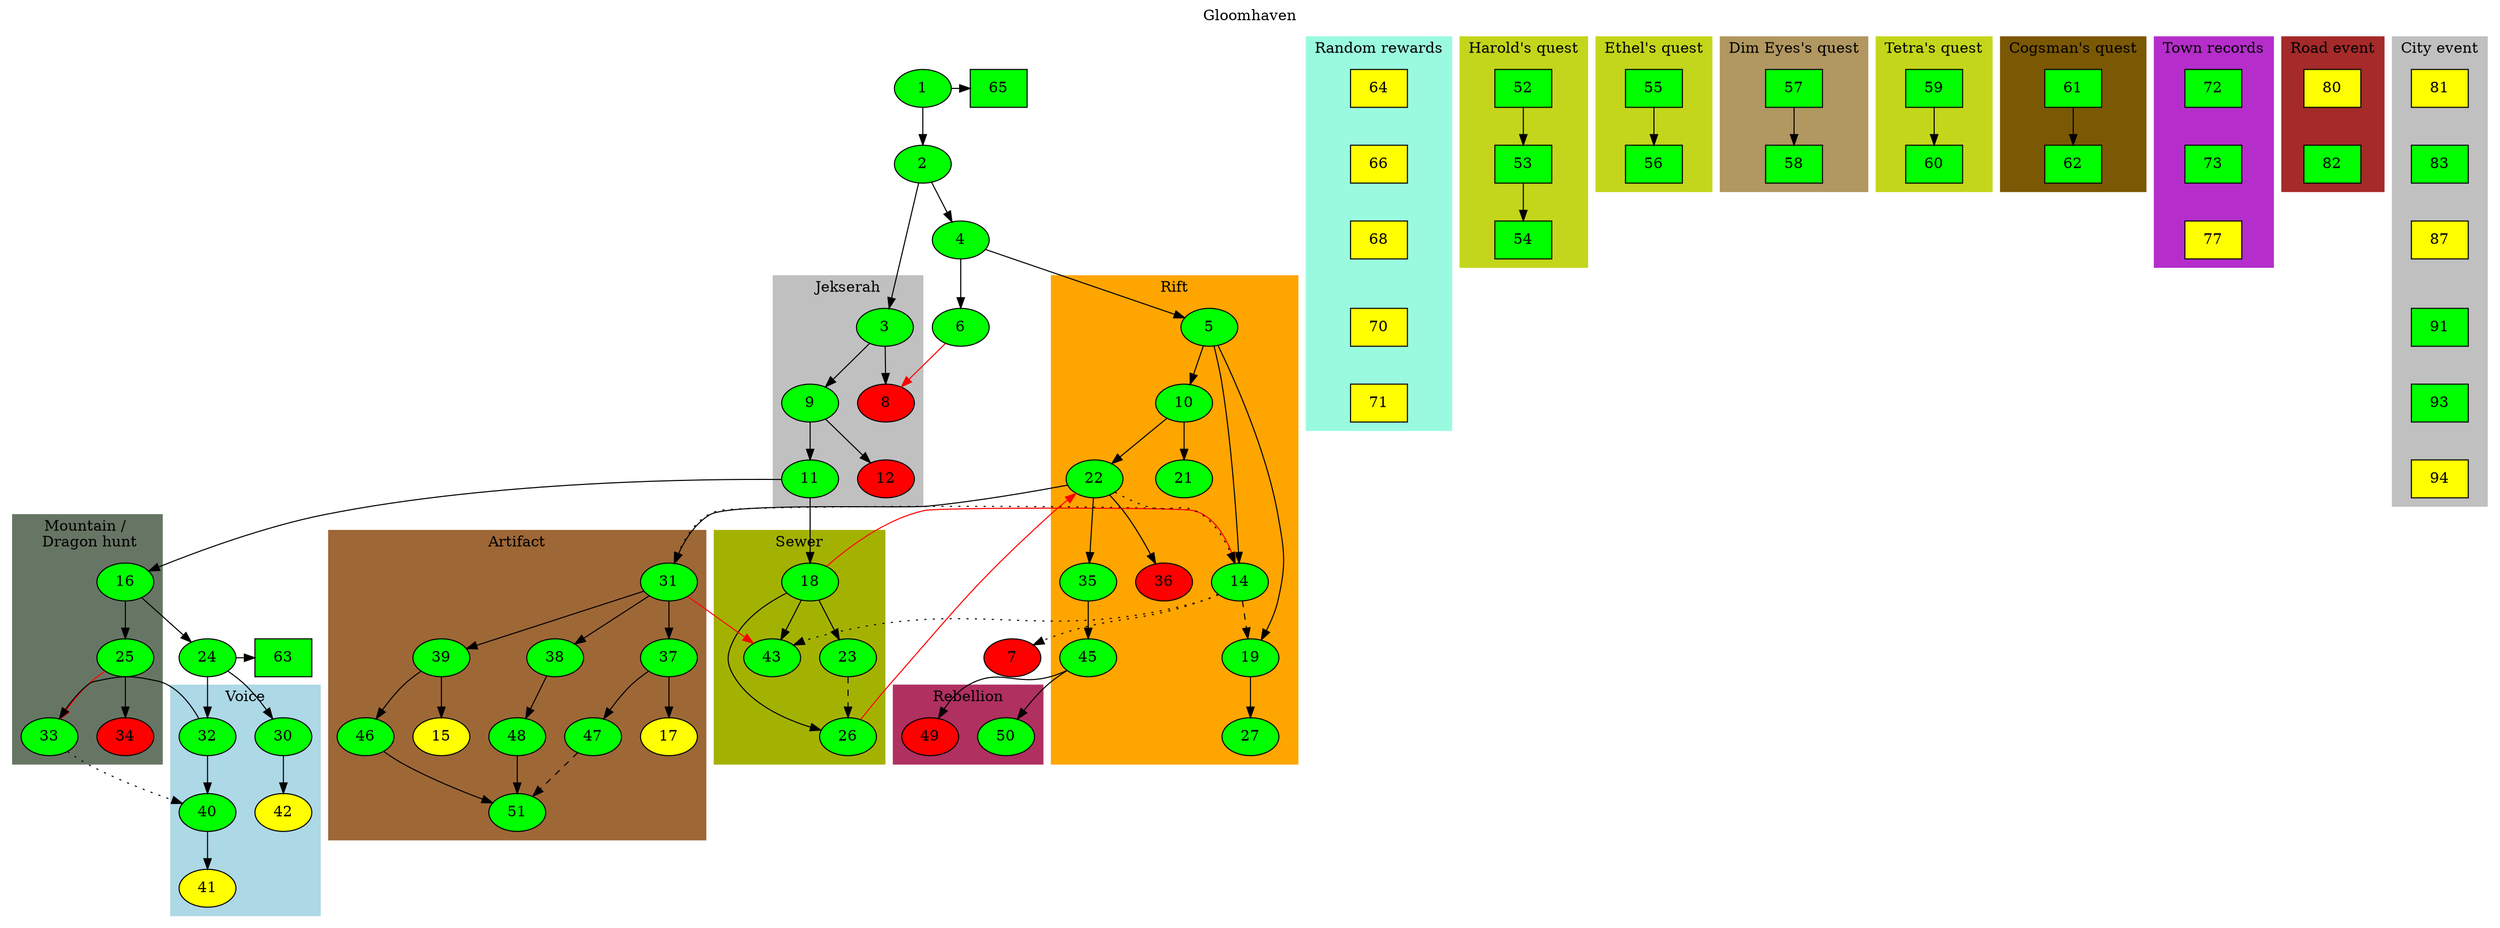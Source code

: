 digraph world {
	label="Gloomhaven"
	labelloc="top";

	# Normal, completed
	1,2,3,4,5,6,9,10,11,14,16,18,19,21,22,23,24,25,26,27,30,
	31,32,33,35,37,38,39,40,43,45,46,47,48,50,51 [style=filled fillcolor="green"];
	# Normal, incomplete
	15,17,41,42,70 [style=filled fillcolor="yellow"];
	# Normal, incomplete, requirements not met
	# [style=filled fillcolor="orange"];
	# Normal, uncompletable
	7,8,12,34,36,49[style=filled fillcolor="red"];
	# Completed, casual
	# 7
	# "Unlocked" in casual
	# 20

	# Side, completed
	## Personal quest
	52,53,54,55,56,57,58,59,60,61,62 [style=filled fillcolor="green" shape=box]; 
	//[style=filled fillcolor="yellow" shape=box]; 
	63,65 [style=filled fillcolor="green" shape=box]; 
	64,66,68,70,71 [style=filled fillcolor="yellow" shape=box]; 
	{rank=same; 1 65;}
	{rank=same; 24 63;}
	# Town records, road, city events
	# Complete
	72,73,82,83,91,93 [style=filled fillcolor="green" shape=box]; 
	# Incomplete
	77,80,81,87,94 [style=filled fillcolor="yellow" shape=box]; 

	1 -> 2;
	1 -> 65;

	2 -> 3;
	2 -> 4;
	4 -> 5;
	4 -> 6;
	6 -> 8 [color="red"];
	14 -> 7 [style="dotted"]; # Reference
	14 -> 31 [style="dotted"]; # Reference
	14 -> 43 [style="dotted"]; # Reference
	11 -> 16;
	11 -> 18;
	18 -> 14 [color="red"];
	26 -> 22 [color="red"];
	23 -> 26 [style="dashed"]; # Unlocked 
	24 -> 63;
	31 -> 43 [color="red"]; # Already unlocked 

	subgraph cluster_0 {
		label = "Jekserah";
		style = "filled";
		color = "grey";
		3 -> 8;
		3 -> 9;
		9 -> 11;
		9 -> 12;
	}

	subgraph cluster_1 {
		label = "Rift";
		style = "filled";
		color = "orange";
		5 -> 10;
		5 -> 14;
		5 -> 19;
		14 -> 19 [style="dashed"]; # Unlocks
		19 -> 27;
		10 -> 21;
		10 -> 22;
		22 -> 14 [style="dotted"]; # Reference
		22 -> 35;
		22 -> 36;
		35 -> 45;
	}

	subgraph cluster_2 {
		label = "Mountain / \n Dragon hunt";
		style = "filled";
		color = "#677664";
		16 -> 24;
		16 -> 25;
		25 -> 33 [color="red"];
		25 -> 34;
	}

	subgraph cluster_3 {
		label = "Voice";
		style = "filled";
		color = "lightblue";
		24 -> 32;
		24 -> 30;
		30 -> 42;
		32 -> 33;
		32 -> 40;
		33 -> 40[style="dotted"]; # Reference
		40 -> 41;
	}

	subgraph cluster_4 {
		label = "Sewer";
		style = "filled";
		color = "#a3b201";
		18 -> 23;
		18 -> 26;
		18 -> 43;
	}

	subgraph cluster_5 {
		label = "Rebellion";
		style = "filled";
		color = "maroon";
		45 -> 49;
		45 -> 50;
	}
	
	subgraph cluster_6 {
		label = "Artifact";
		style = "filled";
		color = "#9e6736";
		22 -> 31;
		31 -> 37;
		31 -> 38;
		31 -> 39;
		39 -> 46;
		39 -> 15;
		46 -> 51;
		37 -> 47;
		37 -> 17;
		47 -> 51[style="dashed"]; # Unlocked 
		38 -> 48;
		48 -> 51;

	}

	subgraph cluster_10 {
		label = "Cogsman's quest";
		style = "filled";
		color = "#7b5804";
		61 -> 62;
	}

	subgraph cluster_11 {
		label = "Dim Eyes's quest";
		style = "filled";
		color = "#b19760";
		57-> 58;
	}

	subgraph cluster_12 {
		label = "Harold's quest";
		style = "filled";
		color = "#C3D61B";
		52 -> 53;
		53 -> 54;
	}

	subgraph cluster_13 {
		label = "Tetra's quest";
		style = "filled";
		color = "#C3D61B";
		59 -> 60;
	}

	subgraph cluster_14 {
		label = "Ethel's quest";
		style = "filled";
		color = "#C3D61B";
		55 -> 56;
	}

	subgraph cluster_20 {
		label = "City event";
		style = "filled";
		color = "grey";
		81,83,87,91,93; 
		81 -> 83 -> 87 -> 91 -> 93 -> 94 [style="invis"]; # Stacking hack
	}

	subgraph cluster_21 {
		label = "Road event";
		style = "filled";
		color = "brown";
		80, 82;
		80 -> 82 [style="invis"]; # Stacking hack
	}

	subgraph cluster_22 {
		label = "Town records";
		style = "filled";
		color = "#b52ecb";
		72;
		73;
		77;
		72 -> 73 -> 77 [style="invis"]; # Stacking hack
	}
	
	subgraph cluster_23 {
		label = "Random rewards";
		style = "filled";
		color = "#9afadf";
		64;
		66;
		68;
		70;
		71;
		64 -> 66 -> 68 -> 70 -> 71 [style="invis"]; # Stacking hack
	}
}
